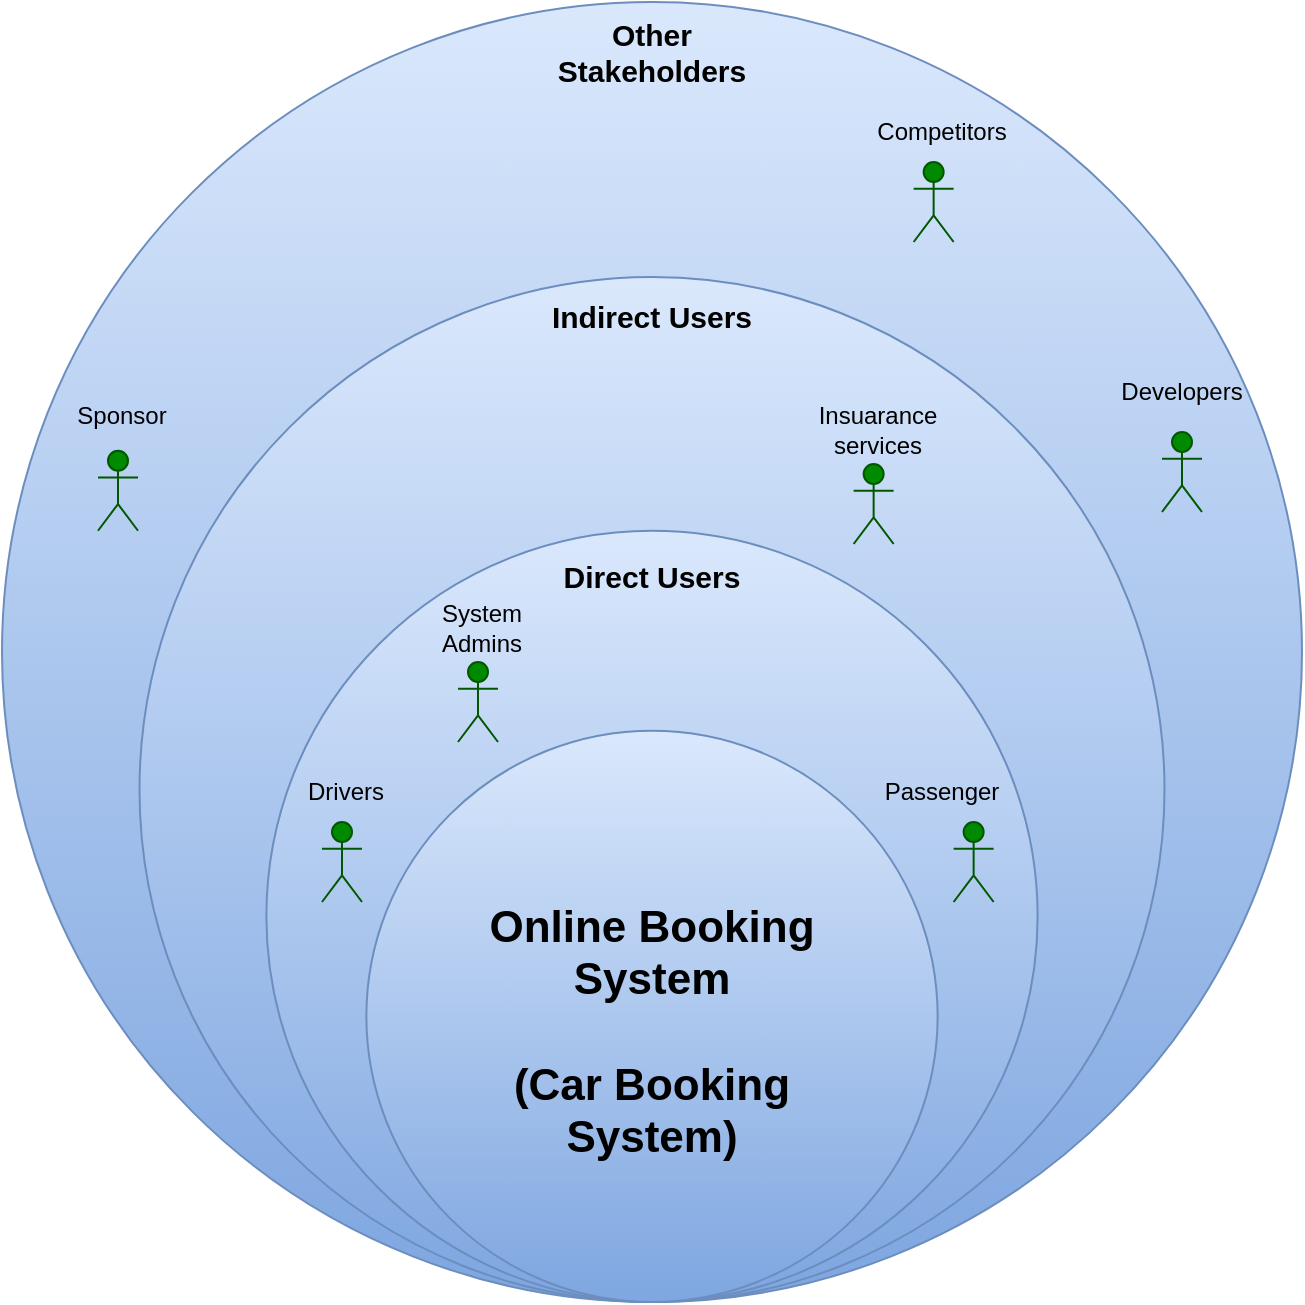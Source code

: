 <mxfile version="28.2.5">
  <diagram name="Page-1" id="3pftOQPsZ4v80Mipi9X5">
    <mxGraphModel dx="1806" dy="719" grid="1" gridSize="10" guides="1" tooltips="1" connect="1" arrows="1" fold="1" page="1" pageScale="1" pageWidth="827" pageHeight="1169" math="0" shadow="0">
      <root>
        <mxCell id="0" />
        <mxCell id="1" parent="0" />
        <mxCell id="a4tCJnRa7qCzZtoUwaEh-1" value="" style="ellipse;whiteSpace=wrap;html=1;aspect=fixed;fillColor=#dae8fc;gradientColor=#7ea6e0;strokeColor=#6c8ebf;" vertex="1" parent="1">
          <mxGeometry x="80" y="60" width="650" height="650" as="geometry" />
        </mxCell>
        <mxCell id="a4tCJnRa7qCzZtoUwaEh-2" value="" style="ellipse;whiteSpace=wrap;html=1;aspect=fixed;fillColor=#dae8fc;gradientColor=#7ea6e0;strokeColor=#6c8ebf;" vertex="1" parent="1">
          <mxGeometry x="148.75" y="197.5" width="512.5" height="512.5" as="geometry" />
        </mxCell>
        <mxCell id="a4tCJnRa7qCzZtoUwaEh-5" value="" style="ellipse;whiteSpace=wrap;html=1;aspect=fixed;fillColor=#dae8fc;gradientColor=#7ea6e0;strokeColor=#6c8ebf;" vertex="1" parent="1">
          <mxGeometry x="212.185" y="324.37" width="385.63" height="385.63" as="geometry" />
        </mxCell>
        <mxCell id="a4tCJnRa7qCzZtoUwaEh-6" value="" style="ellipse;whiteSpace=wrap;html=1;aspect=fixed;fillColor=#dae8fc;strokeColor=#6c8ebf;gradientColor=#7ea6e0;" vertex="1" parent="1">
          <mxGeometry x="262.185" y="424.37" width="285.63" height="285.63" as="geometry" />
        </mxCell>
        <mxCell id="a4tCJnRa7qCzZtoUwaEh-10" value="&lt;font style=&quot;font-size: 22px;&quot;&gt;Online Booking System&lt;/font&gt;&lt;div&gt;&lt;font style=&quot;font-size: 22px;&quot;&gt;&lt;br&gt;&lt;/font&gt;&lt;/div&gt;&lt;div&gt;&lt;font style=&quot;font-size: 22px;&quot;&gt;(Car Booking System)&lt;/font&gt;&lt;/div&gt;" style="text;html=1;align=center;verticalAlign=middle;whiteSpace=wrap;rounded=0;fontStyle=1;fontColor=light-dark(#000000,#CCCCCC);" vertex="1" parent="1">
          <mxGeometry x="290" y="480" width="230" height="190" as="geometry" />
        </mxCell>
        <mxCell id="a4tCJnRa7qCzZtoUwaEh-11" value="Direct Users" style="text;html=1;align=center;verticalAlign=middle;whiteSpace=wrap;rounded=0;fontSize=15;fontStyle=1;fontColor=light-dark(#000000,#CCCCCC);" vertex="1" parent="1">
          <mxGeometry x="340" y="332" width="130" height="30" as="geometry" />
        </mxCell>
        <mxCell id="a4tCJnRa7qCzZtoUwaEh-12" value="Indirect Users" style="text;html=1;align=center;verticalAlign=middle;whiteSpace=wrap;rounded=0;fontSize=15;fontStyle=1;fontColor=light-dark(#000000,#CCCCCC);" vertex="1" parent="1">
          <mxGeometry x="340" y="202" width="130" height="30" as="geometry" />
        </mxCell>
        <mxCell id="a4tCJnRa7qCzZtoUwaEh-13" value="Other Stakeholders" style="text;html=1;align=center;verticalAlign=middle;whiteSpace=wrap;rounded=0;fontSize=15;fontStyle=1;fontColor=light-dark(#000000,#CCCCCC);" vertex="1" parent="1">
          <mxGeometry x="340" y="70" width="130" height="30" as="geometry" />
        </mxCell>
        <mxCell id="a4tCJnRa7qCzZtoUwaEh-14" value="" style="shape=umlActor;verticalLabelPosition=bottom;verticalAlign=top;html=1;outlineConnect=0;fillColor=#008a00;strokeColor=#005700;fontColor=#ffffff;" vertex="1" parent="1">
          <mxGeometry x="240" y="470" width="20" height="40" as="geometry" />
        </mxCell>
        <mxCell id="a4tCJnRa7qCzZtoUwaEh-15" value="Drivers" style="text;html=1;align=center;verticalAlign=middle;whiteSpace=wrap;rounded=0;fontColor=light-dark(#000000,#66FF66);" vertex="1" parent="1">
          <mxGeometry x="222" y="440" width="60" height="30" as="geometry" />
        </mxCell>
        <mxCell id="a4tCJnRa7qCzZtoUwaEh-18" value="" style="shape=umlActor;verticalLabelPosition=bottom;verticalAlign=top;html=1;outlineConnect=0;fillColor=#008a00;strokeColor=#005700;fontColor=#ffffff;" vertex="1" parent="1">
          <mxGeometry x="555.82" y="470" width="20" height="40" as="geometry" />
        </mxCell>
        <mxCell id="a4tCJnRa7qCzZtoUwaEh-19" value="Passenger" style="text;html=1;align=center;verticalAlign=middle;whiteSpace=wrap;rounded=0;fontColor=light-dark(#000000,#66FF66);" vertex="1" parent="1">
          <mxGeometry x="520.0" y="440" width="60" height="30" as="geometry" />
        </mxCell>
        <mxCell id="a4tCJnRa7qCzZtoUwaEh-22" value="" style="shape=umlActor;verticalLabelPosition=bottom;verticalAlign=top;html=1;outlineConnect=0;fillColor=#008a00;strokeColor=#005700;fontColor=#ffffff;" vertex="1" parent="1">
          <mxGeometry x="308" y="390" width="20" height="40" as="geometry" />
        </mxCell>
        <mxCell id="a4tCJnRa7qCzZtoUwaEh-23" value="System Admins" style="text;html=1;align=center;verticalAlign=middle;whiteSpace=wrap;rounded=0;fontColor=light-dark(#000000,#66FF66);" vertex="1" parent="1">
          <mxGeometry x="290" y="358" width="60" height="30" as="geometry" />
        </mxCell>
        <mxCell id="a4tCJnRa7qCzZtoUwaEh-24" value="" style="shape=umlActor;verticalLabelPosition=bottom;verticalAlign=top;html=1;outlineConnect=0;fillColor=#008a00;strokeColor=#005700;fontColor=#ffffff;" vertex="1" parent="1">
          <mxGeometry x="535.82" y="140" width="20" height="40" as="geometry" />
        </mxCell>
        <mxCell id="a4tCJnRa7qCzZtoUwaEh-25" value="Competitors" style="text;html=1;align=center;verticalAlign=middle;whiteSpace=wrap;rounded=0;fontColor=light-dark(#000000,#66FF66);" vertex="1" parent="1">
          <mxGeometry x="520" y="110" width="60" height="30" as="geometry" />
        </mxCell>
        <mxCell id="a4tCJnRa7qCzZtoUwaEh-26" value="" style="shape=umlActor;verticalLabelPosition=bottom;verticalAlign=top;html=1;outlineConnect=0;fillColor=#008a00;strokeColor=#005700;fontColor=#ffffff;" vertex="1" parent="1">
          <mxGeometry x="128" y="284.37" width="20" height="40" as="geometry" />
        </mxCell>
        <mxCell id="a4tCJnRa7qCzZtoUwaEh-27" value="Sponsor" style="text;html=1;align=center;verticalAlign=middle;whiteSpace=wrap;rounded=0;fontColor=light-dark(#000000,#66FF66);" vertex="1" parent="1">
          <mxGeometry x="110" y="252.37" width="60" height="30" as="geometry" />
        </mxCell>
        <mxCell id="a4tCJnRa7qCzZtoUwaEh-28" value="" style="shape=umlActor;verticalLabelPosition=bottom;verticalAlign=top;html=1;outlineConnect=0;fillColor=#008a00;strokeColor=#005700;fontColor=#ffffff;" vertex="1" parent="1">
          <mxGeometry x="660" y="275" width="20" height="40" as="geometry" />
        </mxCell>
        <mxCell id="a4tCJnRa7qCzZtoUwaEh-29" value="Developers" style="text;html=1;align=center;verticalAlign=middle;whiteSpace=wrap;rounded=0;fontColor=light-dark(#000000,#66FF66);" vertex="1" parent="1">
          <mxGeometry x="640" y="240" width="60" height="30" as="geometry" />
        </mxCell>
        <mxCell id="a4tCJnRa7qCzZtoUwaEh-30" value="Insuarance&lt;div&gt;services&lt;/div&gt;" style="text;html=1;align=center;verticalAlign=middle;whiteSpace=wrap;rounded=0;fontColor=light-dark(#000000,#66FF66);" vertex="1" parent="1">
          <mxGeometry x="487.82" y="259" width="60" height="30" as="geometry" />
        </mxCell>
        <mxCell id="a4tCJnRa7qCzZtoUwaEh-31" value="" style="shape=umlActor;verticalLabelPosition=bottom;verticalAlign=top;html=1;outlineConnect=0;fillColor=#008a00;strokeColor=#005700;fontColor=#ffffff;" vertex="1" parent="1">
          <mxGeometry x="505.82" y="291" width="20" height="40" as="geometry" />
        </mxCell>
      </root>
    </mxGraphModel>
  </diagram>
</mxfile>
